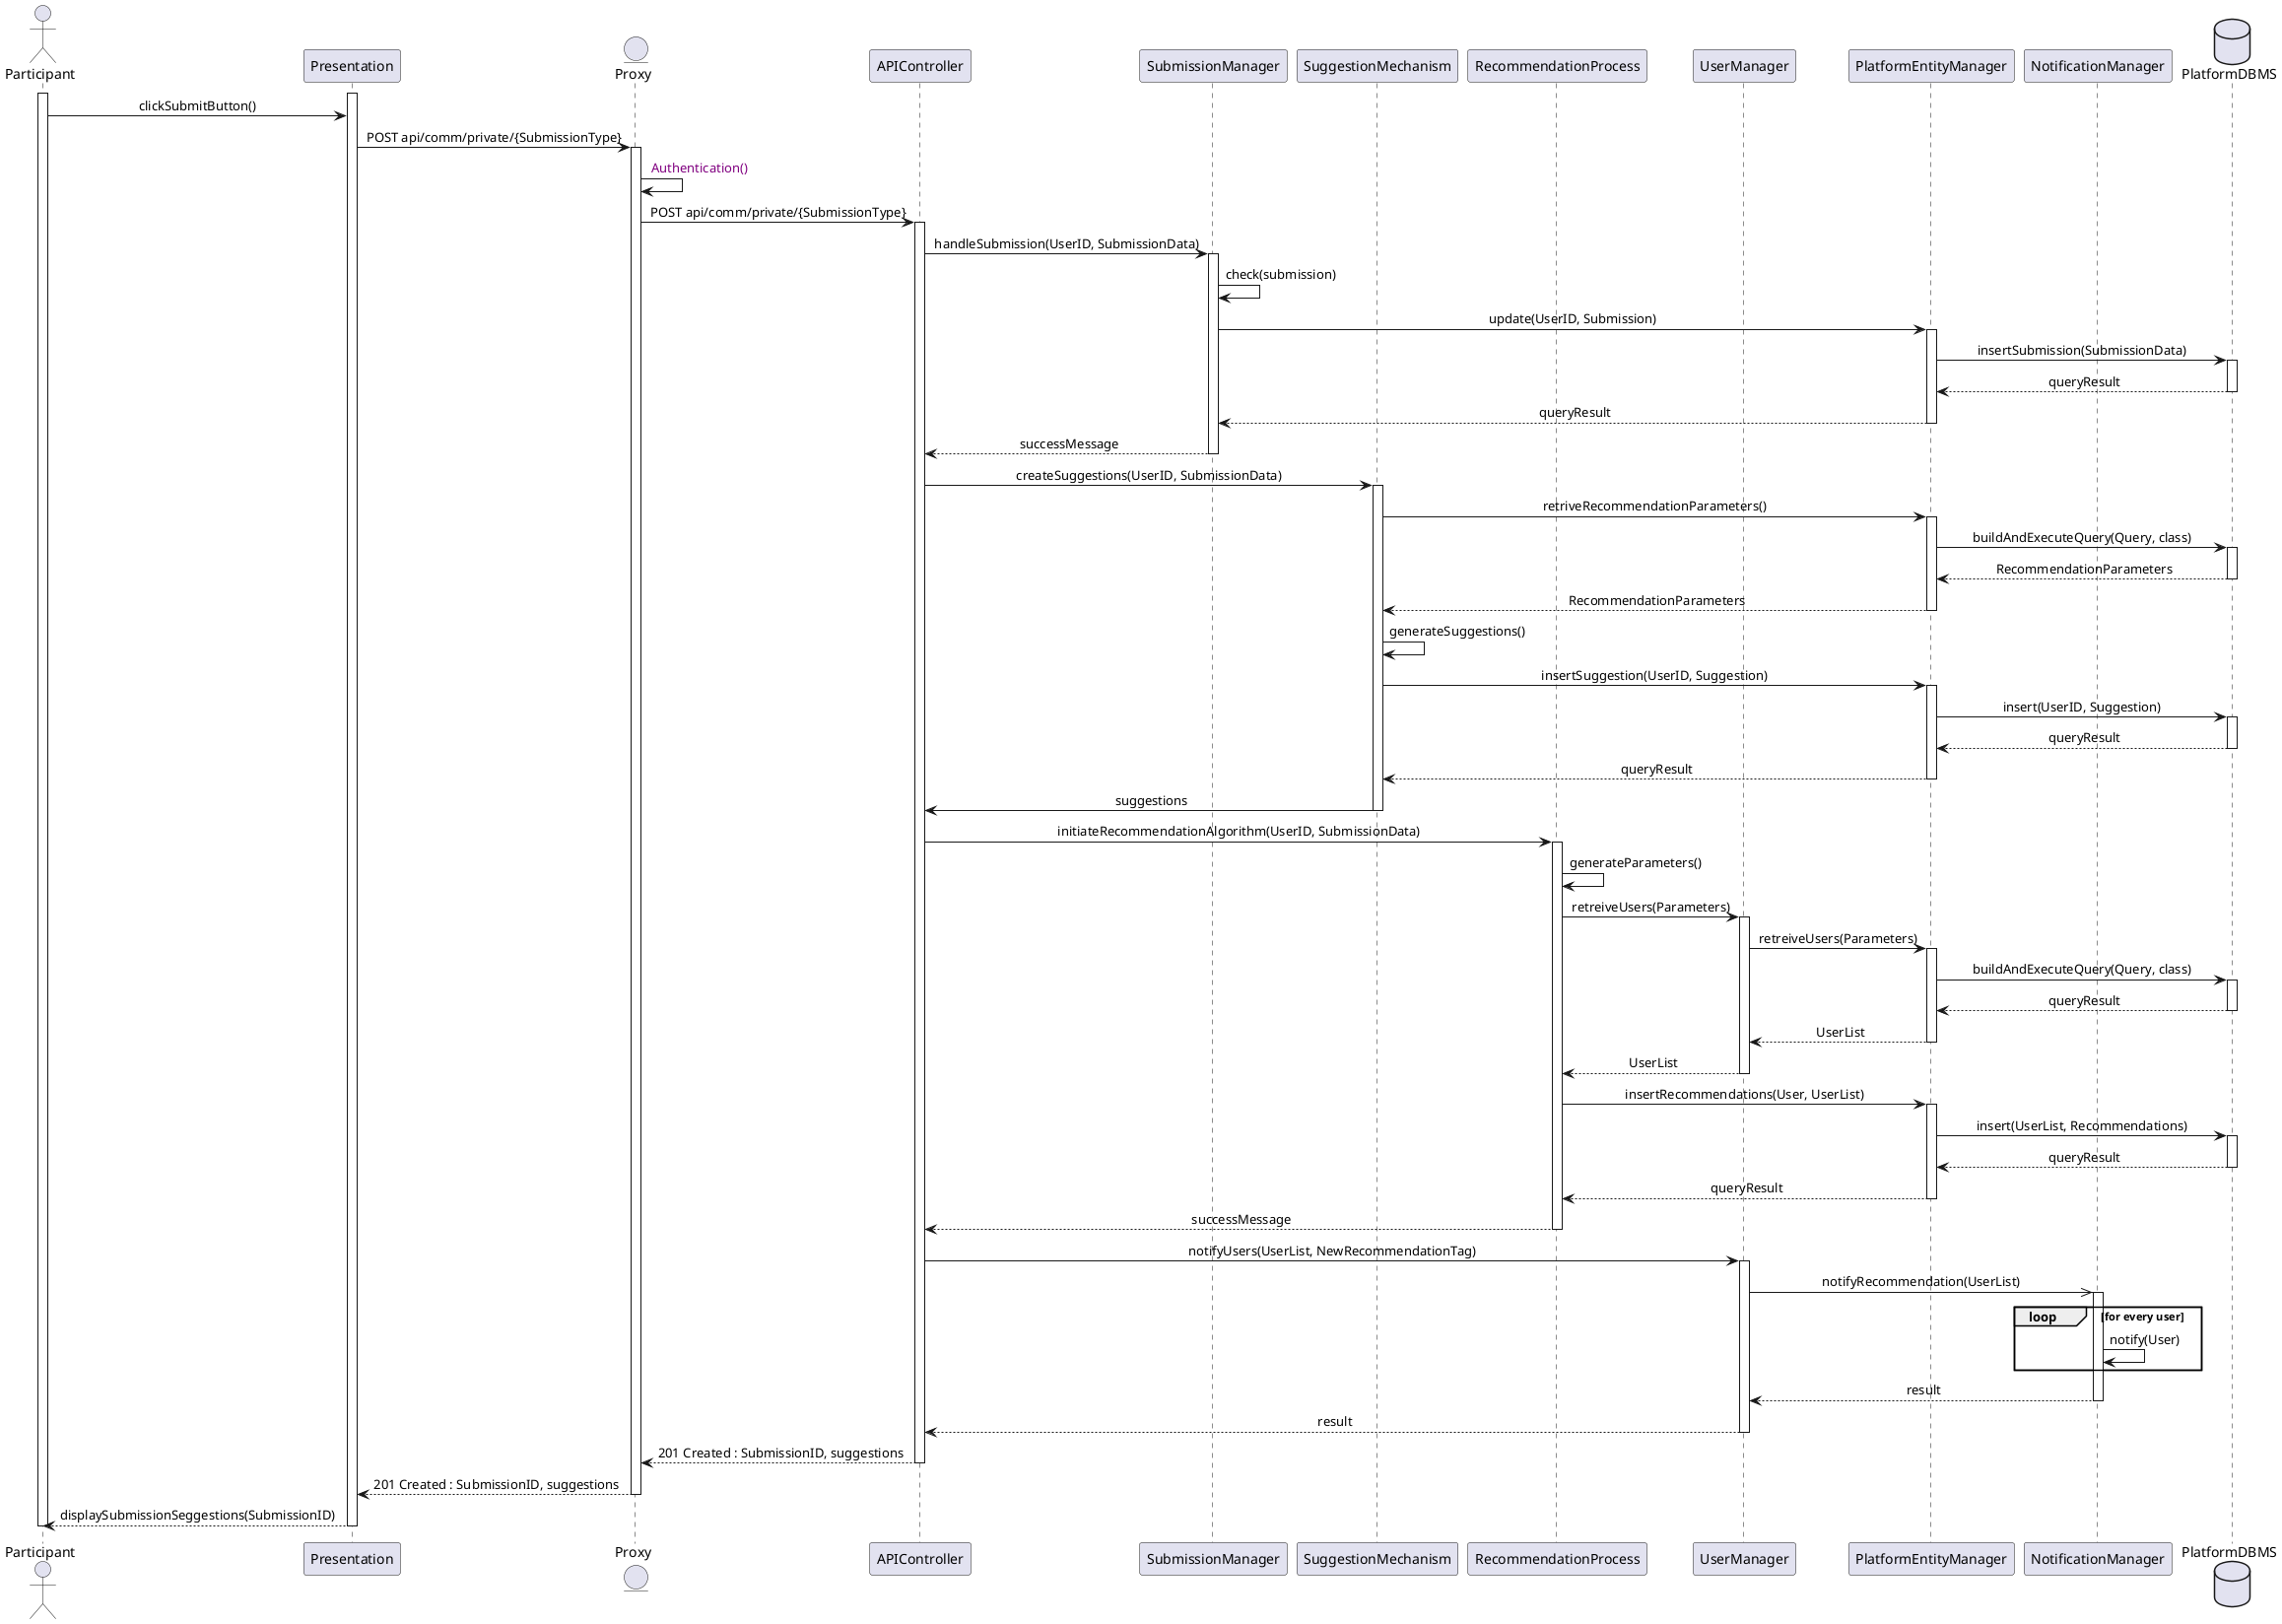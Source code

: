 @startuml ParticipantSubmission
skinparam sequenceMessageAlign center
actor       Participant
participant Presentation
entity      Proxy
participant APIController
participant SubmissionManager
participant SuggestionMechanism
participant RecommendationProcess
participant UserManager
participant PlatformEntityManager
participant NotificationManager
database    PlatformDBMS

activate Participant
activate Presentation
Participant -> Presentation : clickSubmitButton()
Presentation -> Proxy ++ : POST api/comm/private/{SubmissionType}
Proxy -> Proxy  : <color:purple> Authentication()
Proxy -> APIController ++ : POST api/comm/private/{SubmissionType}
APIController -> SubmissionManager : handleSubmission(UserID, SubmissionData)
activate SubmissionManager
SubmissionManager -> SubmissionManager : check(submission)
SubmissionManager -> PlatformEntityManager : update(UserID, Submission)
activate PlatformEntityManager
PlatformEntityManager -> PlatformDBMS : insertSubmission(SubmissionData)
activate PlatformDBMS
PlatformDBMS --> PlatformEntityManager : queryResult
deactivate PlatformDBMS
PlatformEntityManager --> SubmissionManager : queryResult
deactivate PlatformEntityManager
SubmissionManager --> APIController : successMessage
deactivate SubmissionManager
APIController -> SuggestionMechanism ++ : createSuggestions(UserID, SubmissionData)
SuggestionMechanism -> PlatformEntityManager ++ : retriveRecommendationParameters()
PlatformEntityManager -> PlatformDBMS ++ : buildAndExecuteQuery(Query, class)
PlatformDBMS --> PlatformEntityManager -- : RecommendationParameters
PlatformEntityManager --> SuggestionMechanism -- : RecommendationParameters
SuggestionMechanism -> SuggestionMechanism : generateSuggestions()
SuggestionMechanism -> PlatformEntityManager ++ : insertSuggestion(UserID, Suggestion)
PlatformEntityManager -> PlatformDBMS ++ : insert(UserID, Suggestion)
PlatformDBMS --> PlatformEntityManager -- : queryResult
PlatformEntityManager -->  SuggestionMechanism -- : queryResult
SuggestionMechanism -> APIController -- : suggestions
APIController -> RecommendationProcess ++ : initiateRecommendationAlgorithm(UserID, SubmissionData)
RecommendationProcess -> RecommendationProcess : generateParameters()
RecommendationProcess -> UserManager ++ : retreiveUsers(Parameters)
UserManager -> PlatformEntityManager ++ : retreiveUsers(Parameters)
PlatformEntityManager -> PlatformDBMS ++ : buildAndExecuteQuery(Query, class)
PlatformDBMS --> PlatformEntityManager -- : queryResult
PlatformEntityManager --> UserManager -- : UserList
UserManager --> RecommendationProcess -- : UserList
RecommendationProcess -> PlatformEntityManager ++ : insertRecommendations(User, UserList)
PlatformEntityManager -> PlatformDBMS ++ : insert(UserList, Recommendations)
PlatformDBMS --> PlatformEntityManager -- : queryResult
PlatformEntityManager -->  RecommendationProcess -- : queryResult
RecommendationProcess --> APIController -- : successMessage
APIController -> UserManager ++ : notifyUsers(UserList, NewRecommendationTag)
UserManager ->> NotificationManager ++ : notifyRecommendation(UserList)
loop for every user
    NotificationManager -> NotificationManager : notify(User)
end
NotificationManager --> UserManager -- : result
UserManager --> APIController -- : result
APIController --> Proxy : 201 Created : SubmissionID, suggestions
deactivate APIController
Proxy --> Presentation : 201 Created : SubmissionID, suggestions
deactivate Proxy
Presentation --> Participant : displaySubmissionSeggestions(SubmissionID)
deactivate Presentation
deactivate Participant
@enduml
